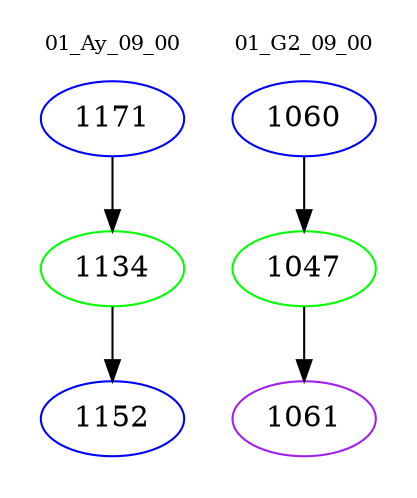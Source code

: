 digraph{
subgraph cluster_0 {
color = white
label = "01_Ay_09_00";
fontsize=10;
T0_1171 [label="1171", color="blue"]
T0_1171 -> T0_1134 [color="black"]
T0_1134 [label="1134", color="green"]
T0_1134 -> T0_1152 [color="black"]
T0_1152 [label="1152", color="blue"]
}
subgraph cluster_1 {
color = white
label = "01_G2_09_00";
fontsize=10;
T1_1060 [label="1060", color="blue"]
T1_1060 -> T1_1047 [color="black"]
T1_1047 [label="1047", color="green"]
T1_1047 -> T1_1061 [color="black"]
T1_1061 [label="1061", color="purple"]
}
}
